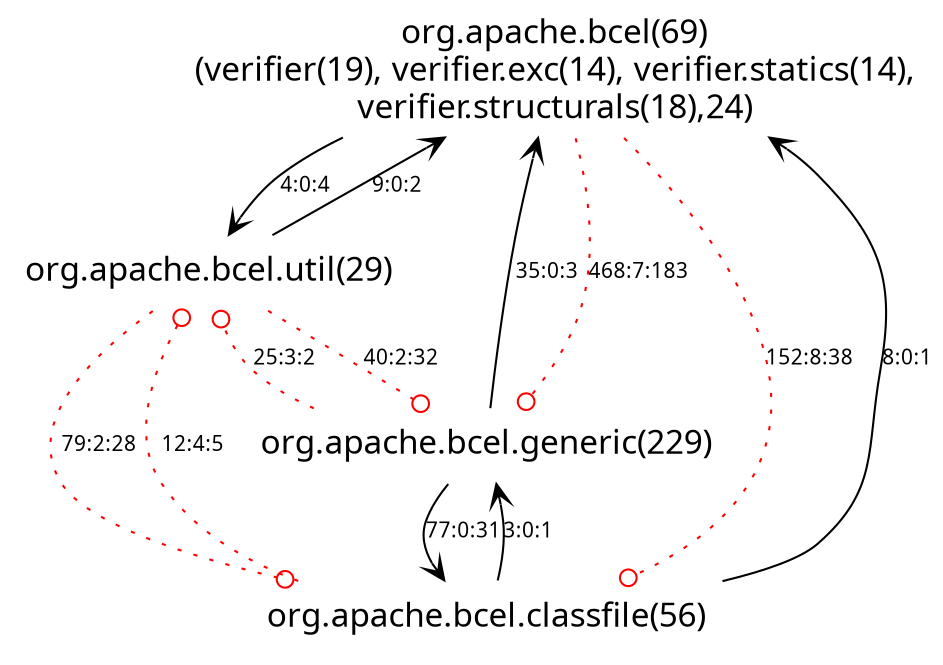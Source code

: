 digraph LMSEdgesIgnore_SCC_cla_gen_org_uti_pdg { 
 node [shape=plaintext, fontname=Skia, fontsize=16] 
edge [fontname=Skia, fontsize = 10];
3[ label="org.apache.bcel(69)\n(verifier(19), verifier.exc(14), verifier.statics(14),\nverifier.structurals(18),24)"];
2[ label="org.apache.bcel.util(29)"];
1[ label="org.apache.bcel.classfile(56)"];
0[ label="org.apache.bcel.generic(229)"];
0->1[color="black", arrowhead="vee", label = "77:0:31"];
0->3[color="black", arrowhead="vee", label = "35:0:3"];
0->2[color="red",  arrowhead="odot", style="dotted", label = "25:3:2"];
1->2[color="red",  arrowhead="odot", style="dotted", label = "12:4:5"];
1->0[color="black", arrowhead="vee", label = "3:0:1"];
1->3[color="black", arrowhead="vee", label = "8:0:1"];
2->1[color="red",  arrowhead="odot", style="dotted", label = "79:2:28"];
2->3[color="black", arrowhead="vee", label = "9:0:2"];
2->0[color="red",  arrowhead="odot", style="dotted", label = "40:2:32"];
3->1[color="red",  arrowhead="odot", style="dotted", label = "152:8:38"];
3->0[color="red",  arrowhead="odot", style="dotted", label = "468:7:183"];
3->2[color="black", arrowhead="vee", label = "4:0:4"]
}